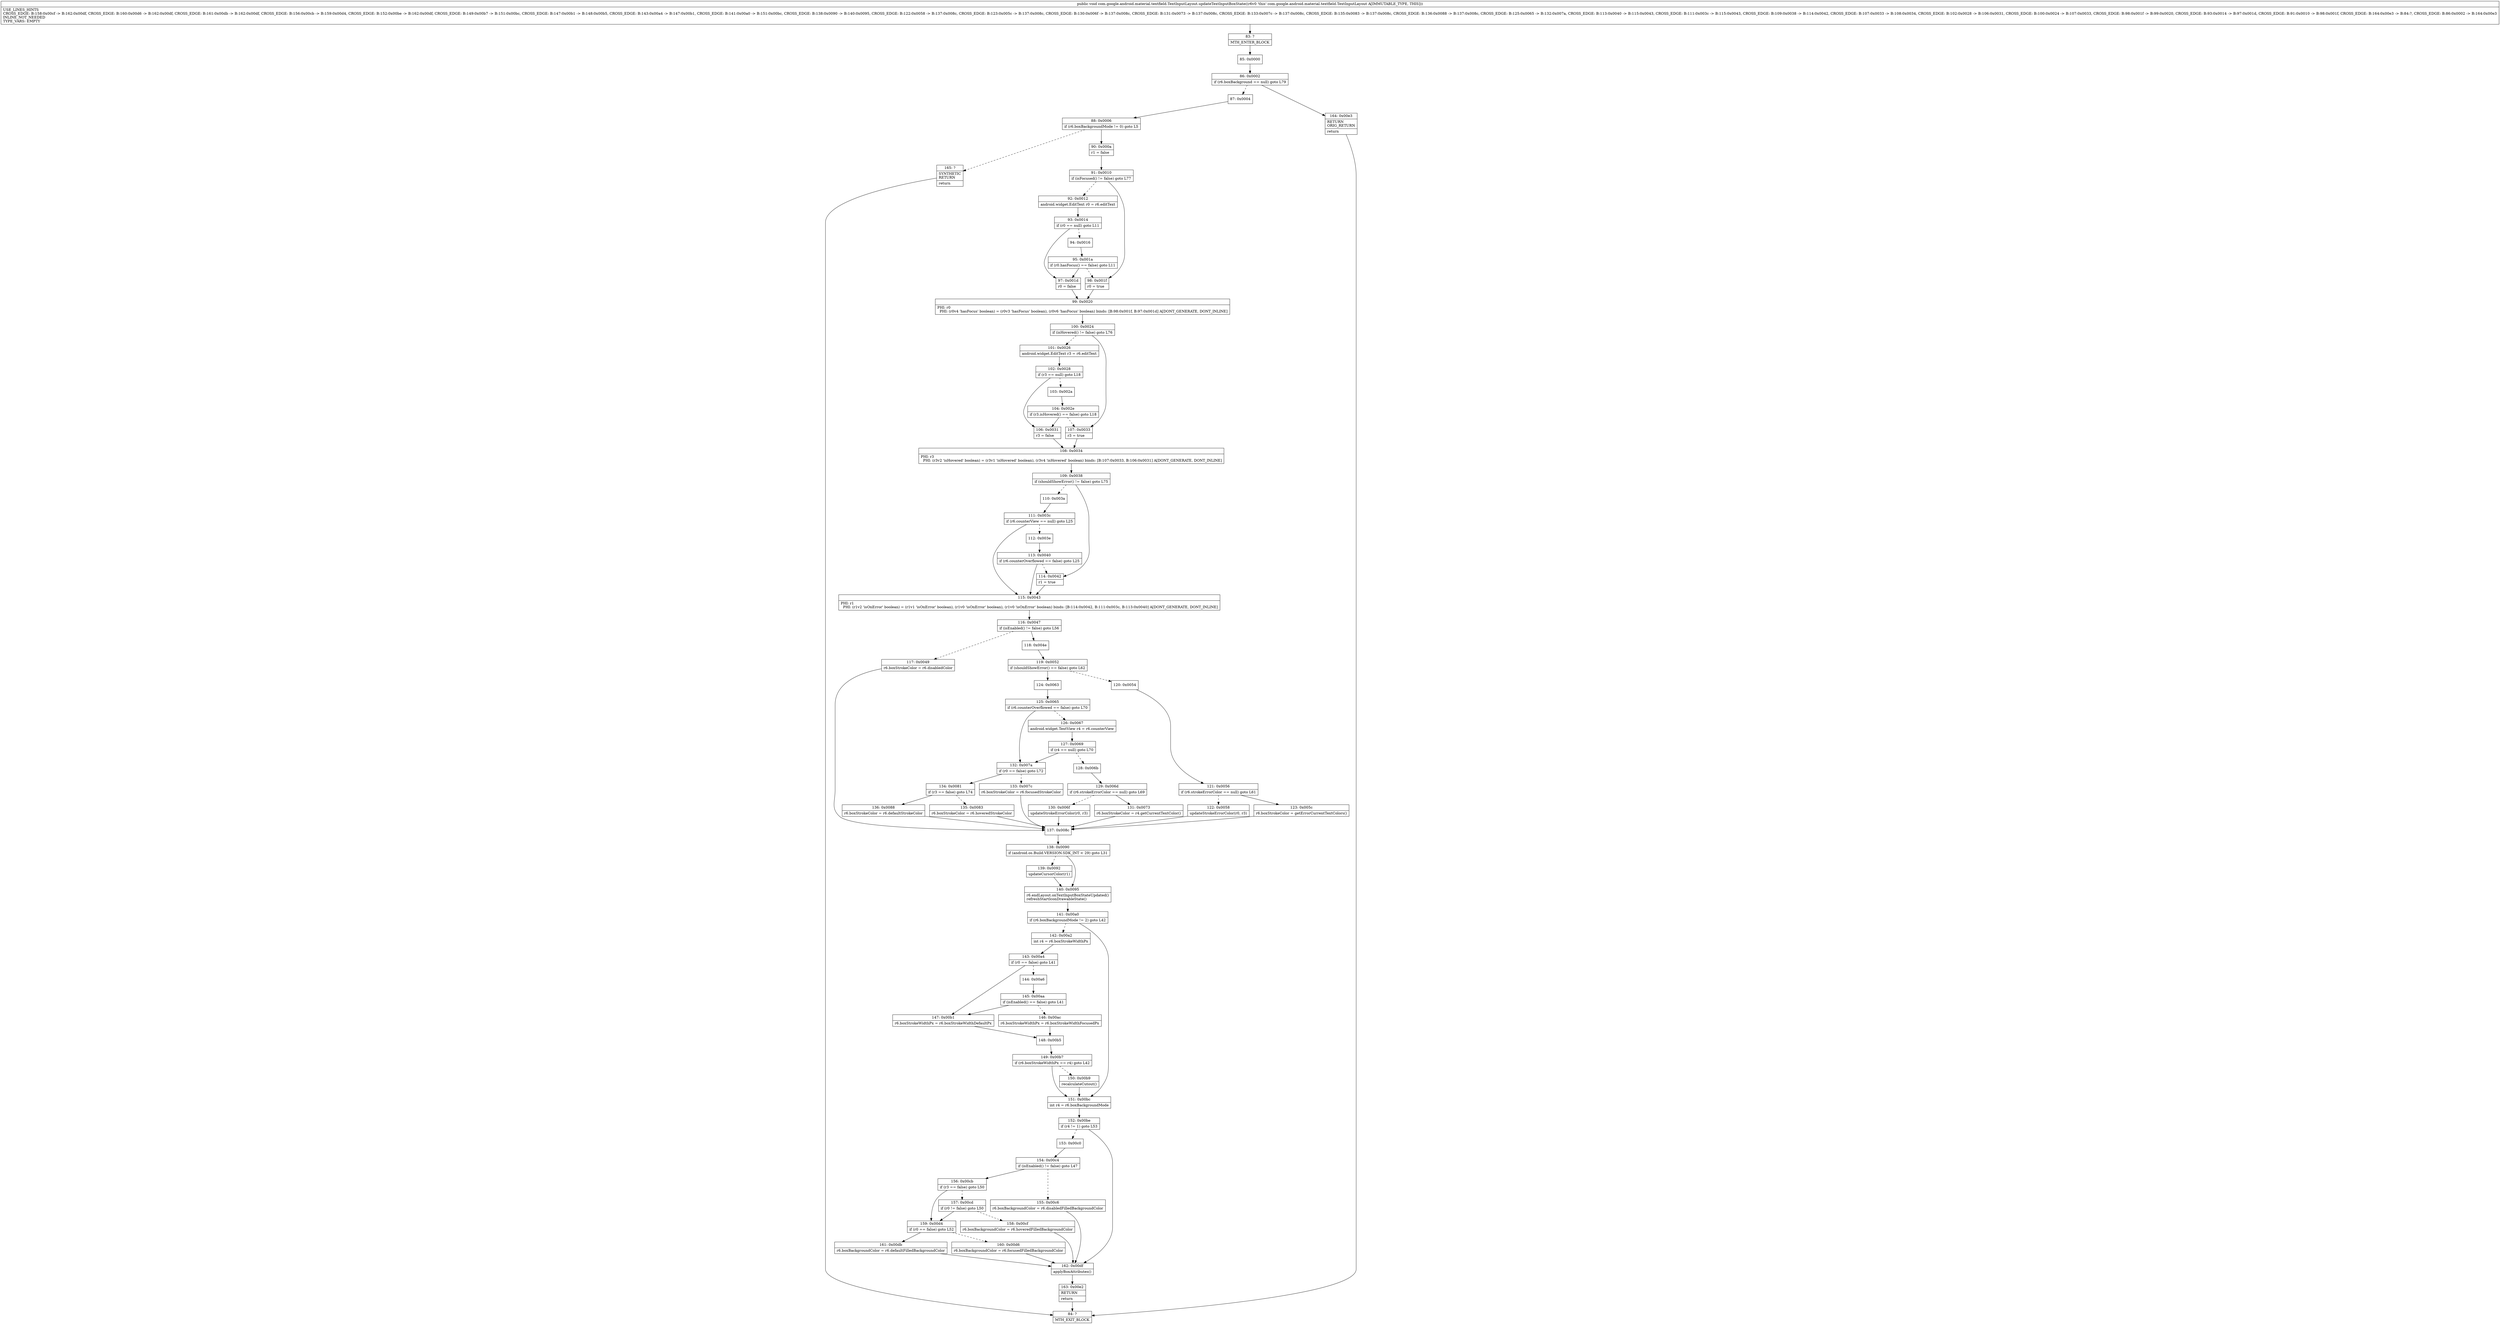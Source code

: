 digraph "CFG forcom.google.android.material.textfield.TextInputLayout.updateTextInputBoxState()V" {
Node_83 [shape=record,label="{83\:\ ?|MTH_ENTER_BLOCK\l}"];
Node_85 [shape=record,label="{85\:\ 0x0000}"];
Node_86 [shape=record,label="{86\:\ 0x0002|if (r6.boxBackground == null) goto L79\l}"];
Node_87 [shape=record,label="{87\:\ 0x0004}"];
Node_88 [shape=record,label="{88\:\ 0x0006|if (r6.boxBackgroundMode != 0) goto L5\l}"];
Node_90 [shape=record,label="{90\:\ 0x000a|r1 = false\l}"];
Node_91 [shape=record,label="{91\:\ 0x0010|if (isFocused() != false) goto L77\l}"];
Node_92 [shape=record,label="{92\:\ 0x0012|android.widget.EditText r0 = r6.editText\l}"];
Node_93 [shape=record,label="{93\:\ 0x0014|if (r0 == null) goto L11\l}"];
Node_94 [shape=record,label="{94\:\ 0x0016}"];
Node_95 [shape=record,label="{95\:\ 0x001a|if (r0.hasFocus() == false) goto L11\l}"];
Node_97 [shape=record,label="{97\:\ 0x001d|r0 = false\l}"];
Node_99 [shape=record,label="{99\:\ 0x0020|PHI: r0 \l  PHI: (r0v4 'hasFocus' boolean) = (r0v3 'hasFocus' boolean), (r0v6 'hasFocus' boolean) binds: [B:98:0x001f, B:97:0x001d] A[DONT_GENERATE, DONT_INLINE]\l}"];
Node_100 [shape=record,label="{100\:\ 0x0024|if (isHovered() != false) goto L76\l}"];
Node_101 [shape=record,label="{101\:\ 0x0026|android.widget.EditText r3 = r6.editText\l}"];
Node_102 [shape=record,label="{102\:\ 0x0028|if (r3 == null) goto L18\l}"];
Node_103 [shape=record,label="{103\:\ 0x002a}"];
Node_104 [shape=record,label="{104\:\ 0x002e|if (r3.isHovered() == false) goto L18\l}"];
Node_106 [shape=record,label="{106\:\ 0x0031|r3 = false\l}"];
Node_108 [shape=record,label="{108\:\ 0x0034|PHI: r3 \l  PHI: (r3v2 'isHovered' boolean) = (r3v1 'isHovered' boolean), (r3v4 'isHovered' boolean) binds: [B:107:0x0033, B:106:0x0031] A[DONT_GENERATE, DONT_INLINE]\l}"];
Node_109 [shape=record,label="{109\:\ 0x0038|if (shouldShowError() != false) goto L75\l}"];
Node_110 [shape=record,label="{110\:\ 0x003a}"];
Node_111 [shape=record,label="{111\:\ 0x003c|if (r6.counterView == null) goto L25\l}"];
Node_112 [shape=record,label="{112\:\ 0x003e}"];
Node_113 [shape=record,label="{113\:\ 0x0040|if (r6.counterOverflowed == false) goto L25\l}"];
Node_115 [shape=record,label="{115\:\ 0x0043|PHI: r1 \l  PHI: (r1v2 'isOnError' boolean) = (r1v1 'isOnError' boolean), (r1v0 'isOnError' boolean), (r1v0 'isOnError' boolean) binds: [B:114:0x0042, B:111:0x003c, B:113:0x0040] A[DONT_GENERATE, DONT_INLINE]\l}"];
Node_116 [shape=record,label="{116\:\ 0x0047|if (isEnabled() != false) goto L56\l}"];
Node_117 [shape=record,label="{117\:\ 0x0049|r6.boxStrokeColor = r6.disabledColor\l}"];
Node_137 [shape=record,label="{137\:\ 0x008c}"];
Node_138 [shape=record,label="{138\:\ 0x0090|if (android.os.Build.VERSION.SDK_INT \< 29) goto L31\l}"];
Node_139 [shape=record,label="{139\:\ 0x0092|updateCursorColor(r1)\l}"];
Node_140 [shape=record,label="{140\:\ 0x0095|r6.endLayout.onTextInputBoxStateUpdated()\lrefreshStartIconDrawableState()\l}"];
Node_141 [shape=record,label="{141\:\ 0x00a0|if (r6.boxBackgroundMode != 2) goto L42\l}"];
Node_142 [shape=record,label="{142\:\ 0x00a2|int r4 = r6.boxStrokeWidthPx\l}"];
Node_143 [shape=record,label="{143\:\ 0x00a4|if (r0 == false) goto L41\l}"];
Node_144 [shape=record,label="{144\:\ 0x00a6}"];
Node_145 [shape=record,label="{145\:\ 0x00aa|if (isEnabled() == false) goto L41\l}"];
Node_146 [shape=record,label="{146\:\ 0x00ac|r6.boxStrokeWidthPx = r6.boxStrokeWidthFocusedPx\l}"];
Node_148 [shape=record,label="{148\:\ 0x00b5}"];
Node_149 [shape=record,label="{149\:\ 0x00b7|if (r6.boxStrokeWidthPx == r4) goto L42\l}"];
Node_150 [shape=record,label="{150\:\ 0x00b9|recalculateCutout()\l}"];
Node_147 [shape=record,label="{147\:\ 0x00b1|r6.boxStrokeWidthPx = r6.boxStrokeWidthDefaultPx\l}"];
Node_151 [shape=record,label="{151\:\ 0x00bc|int r4 = r6.boxBackgroundMode\l}"];
Node_152 [shape=record,label="{152\:\ 0x00be|if (r4 != 1) goto L53\l}"];
Node_153 [shape=record,label="{153\:\ 0x00c0}"];
Node_154 [shape=record,label="{154\:\ 0x00c4|if (isEnabled() != false) goto L47\l}"];
Node_155 [shape=record,label="{155\:\ 0x00c6|r6.boxBackgroundColor = r6.disabledFilledBackgroundColor\l}"];
Node_156 [shape=record,label="{156\:\ 0x00cb|if (r3 == false) goto L50\l}"];
Node_157 [shape=record,label="{157\:\ 0x00cd|if (r0 != false) goto L50\l}"];
Node_158 [shape=record,label="{158\:\ 0x00cf|r6.boxBackgroundColor = r6.hoveredFilledBackgroundColor\l}"];
Node_159 [shape=record,label="{159\:\ 0x00d4|if (r0 == false) goto L52\l}"];
Node_160 [shape=record,label="{160\:\ 0x00d6|r6.boxBackgroundColor = r6.focusedFilledBackgroundColor\l}"];
Node_161 [shape=record,label="{161\:\ 0x00db|r6.boxBackgroundColor = r6.defaultFilledBackgroundColor\l}"];
Node_162 [shape=record,label="{162\:\ 0x00df|applyBoxAttributes()\l}"];
Node_163 [shape=record,label="{163\:\ 0x00e2|RETURN\l|return\l}"];
Node_84 [shape=record,label="{84\:\ ?|MTH_EXIT_BLOCK\l}"];
Node_118 [shape=record,label="{118\:\ 0x004e}"];
Node_119 [shape=record,label="{119\:\ 0x0052|if (shouldShowError() == false) goto L62\l}"];
Node_120 [shape=record,label="{120\:\ 0x0054}"];
Node_121 [shape=record,label="{121\:\ 0x0056|if (r6.strokeErrorColor == null) goto L61\l}"];
Node_122 [shape=record,label="{122\:\ 0x0058|updateStrokeErrorColor(r0, r3)\l}"];
Node_123 [shape=record,label="{123\:\ 0x005c|r6.boxStrokeColor = getErrorCurrentTextColors()\l}"];
Node_124 [shape=record,label="{124\:\ 0x0063}"];
Node_125 [shape=record,label="{125\:\ 0x0065|if (r6.counterOverflowed == false) goto L70\l}"];
Node_126 [shape=record,label="{126\:\ 0x0067|android.widget.TextView r4 = r6.counterView\l}"];
Node_127 [shape=record,label="{127\:\ 0x0069|if (r4 == null) goto L70\l}"];
Node_128 [shape=record,label="{128\:\ 0x006b}"];
Node_129 [shape=record,label="{129\:\ 0x006d|if (r6.strokeErrorColor == null) goto L69\l}"];
Node_130 [shape=record,label="{130\:\ 0x006f|updateStrokeErrorColor(r0, r3)\l}"];
Node_131 [shape=record,label="{131\:\ 0x0073|r6.boxStrokeColor = r4.getCurrentTextColor()\l}"];
Node_132 [shape=record,label="{132\:\ 0x007a|if (r0 == false) goto L72\l}"];
Node_133 [shape=record,label="{133\:\ 0x007c|r6.boxStrokeColor = r6.focusedStrokeColor\l}"];
Node_134 [shape=record,label="{134\:\ 0x0081|if (r3 == false) goto L74\l}"];
Node_135 [shape=record,label="{135\:\ 0x0083|r6.boxStrokeColor = r6.hoveredStrokeColor\l}"];
Node_136 [shape=record,label="{136\:\ 0x0088|r6.boxStrokeColor = r6.defaultStrokeColor\l}"];
Node_114 [shape=record,label="{114\:\ 0x0042|r1 = true\l}"];
Node_107 [shape=record,label="{107\:\ 0x0033|r3 = true\l}"];
Node_98 [shape=record,label="{98\:\ 0x001f|r0 = true\l}"];
Node_165 [shape=record,label="{165\:\ ?|SYNTHETIC\lRETURN\l|return\l}"];
Node_164 [shape=record,label="{164\:\ 0x00e3|RETURN\lORIG_RETURN\l|return\l}"];
MethodNode[shape=record,label="{public void com.google.android.material.textfield.TextInputLayout.updateTextInputBoxState((r6v0 'this' com.google.android.material.textfield.TextInputLayout A[IMMUTABLE_TYPE, THIS]))  | USE_LINES_HINTS\lCROSS_EDGE: B:158:0x00cf \-\> B:162:0x00df, CROSS_EDGE: B:160:0x00d6 \-\> B:162:0x00df, CROSS_EDGE: B:161:0x00db \-\> B:162:0x00df, CROSS_EDGE: B:156:0x00cb \-\> B:159:0x00d4, CROSS_EDGE: B:152:0x00be \-\> B:162:0x00df, CROSS_EDGE: B:149:0x00b7 \-\> B:151:0x00bc, CROSS_EDGE: B:147:0x00b1 \-\> B:148:0x00b5, CROSS_EDGE: B:143:0x00a4 \-\> B:147:0x00b1, CROSS_EDGE: B:141:0x00a0 \-\> B:151:0x00bc, CROSS_EDGE: B:138:0x0090 \-\> B:140:0x0095, CROSS_EDGE: B:122:0x0058 \-\> B:137:0x008c, CROSS_EDGE: B:123:0x005c \-\> B:137:0x008c, CROSS_EDGE: B:130:0x006f \-\> B:137:0x008c, CROSS_EDGE: B:131:0x0073 \-\> B:137:0x008c, CROSS_EDGE: B:133:0x007c \-\> B:137:0x008c, CROSS_EDGE: B:135:0x0083 \-\> B:137:0x008c, CROSS_EDGE: B:136:0x0088 \-\> B:137:0x008c, CROSS_EDGE: B:125:0x0065 \-\> B:132:0x007a, CROSS_EDGE: B:113:0x0040 \-\> B:115:0x0043, CROSS_EDGE: B:111:0x003c \-\> B:115:0x0043, CROSS_EDGE: B:109:0x0038 \-\> B:114:0x0042, CROSS_EDGE: B:107:0x0033 \-\> B:108:0x0034, CROSS_EDGE: B:102:0x0028 \-\> B:106:0x0031, CROSS_EDGE: B:100:0x0024 \-\> B:107:0x0033, CROSS_EDGE: B:98:0x001f \-\> B:99:0x0020, CROSS_EDGE: B:93:0x0014 \-\> B:97:0x001d, CROSS_EDGE: B:91:0x0010 \-\> B:98:0x001f, CROSS_EDGE: B:164:0x00e3 \-\> B:84:?, CROSS_EDGE: B:86:0x0002 \-\> B:164:0x00e3\lINLINE_NOT_NEEDED\lTYPE_VARS: EMPTY\l}"];
MethodNode -> Node_83;Node_83 -> Node_85;
Node_85 -> Node_86;
Node_86 -> Node_87[style=dashed];
Node_86 -> Node_164;
Node_87 -> Node_88;
Node_88 -> Node_90;
Node_88 -> Node_165[style=dashed];
Node_90 -> Node_91;
Node_91 -> Node_92[style=dashed];
Node_91 -> Node_98;
Node_92 -> Node_93;
Node_93 -> Node_94[style=dashed];
Node_93 -> Node_97;
Node_94 -> Node_95;
Node_95 -> Node_97;
Node_95 -> Node_98[style=dashed];
Node_97 -> Node_99;
Node_99 -> Node_100;
Node_100 -> Node_101[style=dashed];
Node_100 -> Node_107;
Node_101 -> Node_102;
Node_102 -> Node_103[style=dashed];
Node_102 -> Node_106;
Node_103 -> Node_104;
Node_104 -> Node_106;
Node_104 -> Node_107[style=dashed];
Node_106 -> Node_108;
Node_108 -> Node_109;
Node_109 -> Node_110[style=dashed];
Node_109 -> Node_114;
Node_110 -> Node_111;
Node_111 -> Node_112[style=dashed];
Node_111 -> Node_115;
Node_112 -> Node_113;
Node_113 -> Node_114[style=dashed];
Node_113 -> Node_115;
Node_115 -> Node_116;
Node_116 -> Node_117[style=dashed];
Node_116 -> Node_118;
Node_117 -> Node_137;
Node_137 -> Node_138;
Node_138 -> Node_139[style=dashed];
Node_138 -> Node_140;
Node_139 -> Node_140;
Node_140 -> Node_141;
Node_141 -> Node_142[style=dashed];
Node_141 -> Node_151;
Node_142 -> Node_143;
Node_143 -> Node_144[style=dashed];
Node_143 -> Node_147;
Node_144 -> Node_145;
Node_145 -> Node_146[style=dashed];
Node_145 -> Node_147;
Node_146 -> Node_148;
Node_148 -> Node_149;
Node_149 -> Node_150[style=dashed];
Node_149 -> Node_151;
Node_150 -> Node_151;
Node_147 -> Node_148;
Node_151 -> Node_152;
Node_152 -> Node_153[style=dashed];
Node_152 -> Node_162;
Node_153 -> Node_154;
Node_154 -> Node_155[style=dashed];
Node_154 -> Node_156;
Node_155 -> Node_162;
Node_156 -> Node_157[style=dashed];
Node_156 -> Node_159;
Node_157 -> Node_158[style=dashed];
Node_157 -> Node_159;
Node_158 -> Node_162;
Node_159 -> Node_160[style=dashed];
Node_159 -> Node_161;
Node_160 -> Node_162;
Node_161 -> Node_162;
Node_162 -> Node_163;
Node_163 -> Node_84;
Node_118 -> Node_119;
Node_119 -> Node_120[style=dashed];
Node_119 -> Node_124;
Node_120 -> Node_121;
Node_121 -> Node_122[style=dashed];
Node_121 -> Node_123;
Node_122 -> Node_137;
Node_123 -> Node_137;
Node_124 -> Node_125;
Node_125 -> Node_126[style=dashed];
Node_125 -> Node_132;
Node_126 -> Node_127;
Node_127 -> Node_128[style=dashed];
Node_127 -> Node_132;
Node_128 -> Node_129;
Node_129 -> Node_130[style=dashed];
Node_129 -> Node_131;
Node_130 -> Node_137;
Node_131 -> Node_137;
Node_132 -> Node_133[style=dashed];
Node_132 -> Node_134;
Node_133 -> Node_137;
Node_134 -> Node_135[style=dashed];
Node_134 -> Node_136;
Node_135 -> Node_137;
Node_136 -> Node_137;
Node_114 -> Node_115;
Node_107 -> Node_108;
Node_98 -> Node_99;
Node_165 -> Node_84;
Node_164 -> Node_84;
}

